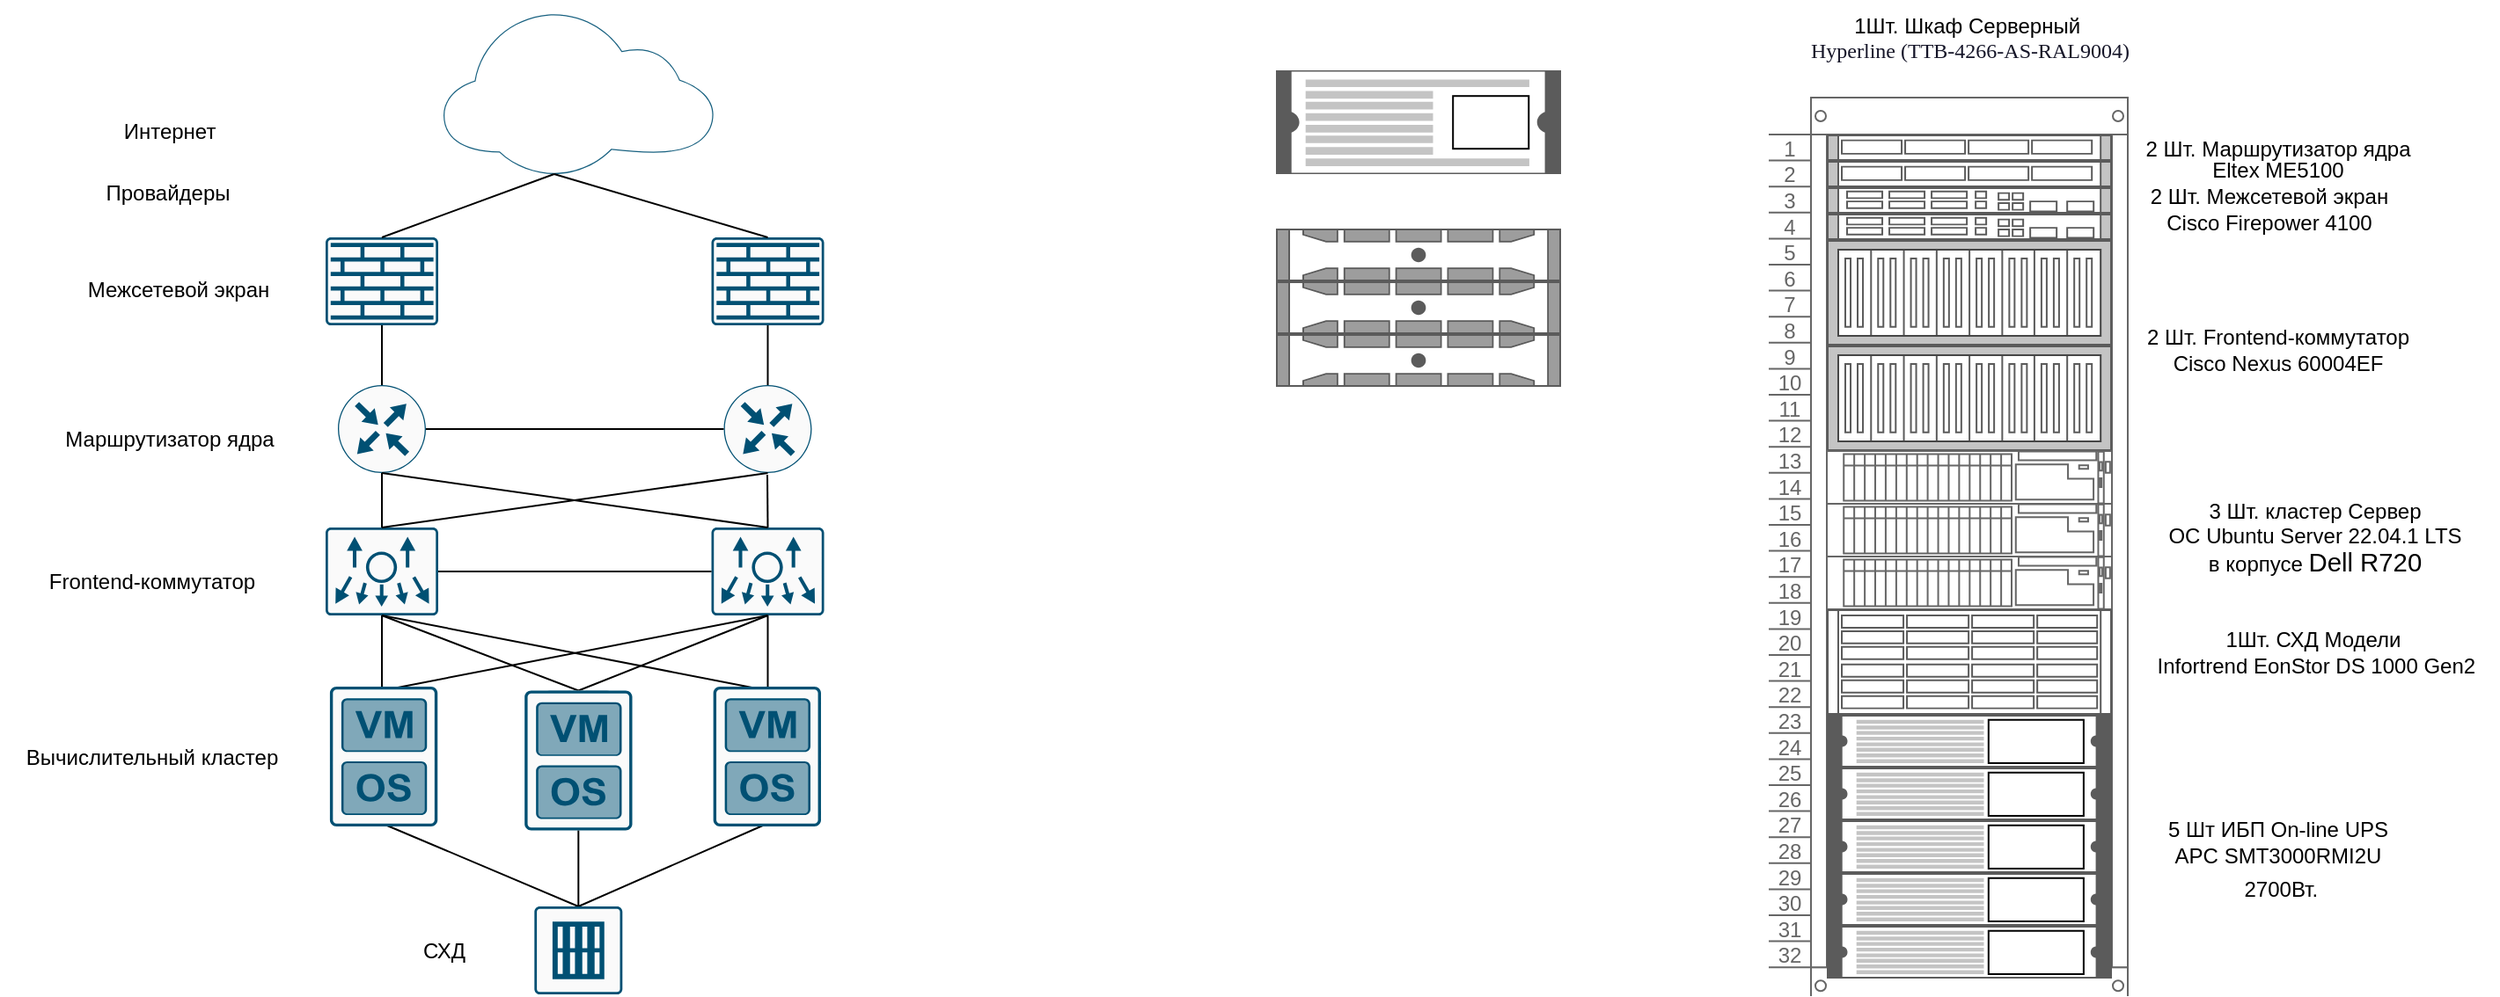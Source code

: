 <mxfile version="20.6.0" type="github">
  <diagram id="DBfRJoXa5LaV-VtZM0GC" name="Страница 1">
    <mxGraphModel dx="2005" dy="659" grid="1" gridSize="10" guides="1" tooltips="1" connect="1" arrows="1" fold="1" page="1" pageScale="1" pageWidth="827" pageHeight="1169" math="0" shadow="0">
      <root>
        <mxCell id="0" />
        <mxCell id="1" parent="0" />
        <mxCell id="QCnQZAr7r_aBpMfSyDfS-2" value="" style="strokeColor=#666666;html=1;verticalLabelPosition=bottom;labelBackgroundColor=#ffffff;verticalAlign=top;outlineConnect=0;shadow=0;dashed=0;shape=mxgraph.rackGeneral.rackCabinet2;fillColor2=#f4f4f4;container=1;collapsible=0;childLayout=rack;allowGaps=1;marginLeft=33;marginRight=9;marginTop=21;marginBottom=22;textColor=#666666;numDisp=ascend;unitNum=32;" parent="1" vertex="1">
          <mxGeometry x="340" y="255.5" width="204" height="219" as="geometry" />
        </mxCell>
        <mxCell id="M1E1veEd-pTocrINzsZx-161" value="" style="shape=mxgraph.rack.cisco.cisco_nexus_6004_switch;html=1;labelPosition=right;align=left;spacingLeft=15;dashed=0;shadow=0;fillColor=#ffffff;fontSize=12;" parent="QCnQZAr7r_aBpMfSyDfS-2" vertex="1">
          <mxGeometry x="33" y="141" width="162" height="60" as="geometry" />
        </mxCell>
        <mxCell id="M1E1veEd-pTocrINzsZx-160" value="" style="shape=mxgraph.rack.cisco.cisco_nexus_6004_switch;html=1;labelPosition=right;align=left;spacingLeft=15;dashed=0;shadow=0;fillColor=#ffffff;fontSize=12;" parent="QCnQZAr7r_aBpMfSyDfS-2" vertex="1">
          <mxGeometry x="33" y="81" width="162" height="60" as="geometry" />
        </mxCell>
        <mxCell id="M1E1veEd-pTocrINzsZx-147" value="" style="shape=mxgraph.rack.cisco.cisco_catalyst_4928_10_gigabit_ethernet_switch;html=1;labelPosition=right;align=left;spacingLeft=15;dashed=0;shadow=0;fillColor=#ffffff;" parent="QCnQZAr7r_aBpMfSyDfS-2" vertex="1">
          <mxGeometry x="33" y="66" width="162" height="15" as="geometry" />
        </mxCell>
        <mxCell id="M1E1veEd-pTocrINzsZx-148" value="" style="shape=mxgraph.rack.cisco.cisco_physical_security_multiservice_platform_1u;html=1;labelPosition=right;align=left;spacingLeft=15;dashed=0;shadow=0;fillColor=#ffffff;" parent="QCnQZAr7r_aBpMfSyDfS-2" vertex="1">
          <mxGeometry x="33" y="36" width="162" height="15" as="geometry" />
        </mxCell>
        <mxCell id="M1E1veEd-pTocrINzsZx-143" value="" style="shape=mxgraph.rack.cisco.cisco_physical_security_multiservice_platform_1u;html=1;labelPosition=right;align=left;spacingLeft=15;dashed=0;shadow=0;fillColor=#ffffff;" parent="QCnQZAr7r_aBpMfSyDfS-2" vertex="1">
          <mxGeometry x="33" y="21" width="162" height="15" as="geometry" />
        </mxCell>
        <mxCell id="M1E1veEd-pTocrINzsZx-145" value="" style="shape=mxgraph.rack.cisco.cisco_catalyst_4928_10_gigabit_ethernet_switch;html=1;labelPosition=right;align=left;spacingLeft=15;dashed=0;shadow=0;fillColor=#ffffff;" parent="QCnQZAr7r_aBpMfSyDfS-2" vertex="1">
          <mxGeometry x="33" y="51" width="162" height="15" as="geometry" />
        </mxCell>
        <mxCell id="M1E1veEd-pTocrINzsZx-5" value="" style="strokeColor=#666666;html=1;labelPosition=right;align=left;spacingLeft=15;shadow=0;dashed=0;outlineConnect=0;shape=mxgraph.rack.dell.poweredge_r740;" parent="QCnQZAr7r_aBpMfSyDfS-2" vertex="1">
          <mxGeometry x="33" y="201" width="162" height="30" as="geometry" />
        </mxCell>
        <mxCell id="M1E1veEd-pTocrINzsZx-7" value="" style="strokeColor=#666666;html=1;labelPosition=right;align=left;spacingLeft=15;shadow=0;dashed=0;outlineConnect=0;shape=mxgraph.rack.dell.poweredge_r740;" parent="QCnQZAr7r_aBpMfSyDfS-2" vertex="1">
          <mxGeometry x="33" y="231" width="162" height="30" as="geometry" />
        </mxCell>
        <mxCell id="M1E1veEd-pTocrINzsZx-6" value="" style="strokeColor=#666666;html=1;labelPosition=right;align=left;spacingLeft=15;shadow=0;dashed=0;outlineConnect=0;shape=mxgraph.rack.dell.poweredge_r740;" parent="QCnQZAr7r_aBpMfSyDfS-2" vertex="1">
          <mxGeometry x="33" y="261" width="162" height="30" as="geometry" />
        </mxCell>
        <mxCell id="QCnQZAr7r_aBpMfSyDfS-10" value="" style="shape=mxgraph.rack.oracle.sun_zfs_storage_7320;html=1;labelPosition=right;align=left;spacingLeft=15;dashed=0;shadow=0;fillColor=#ffffff;labelBackgroundColor=none;fontSize=12;" parent="QCnQZAr7r_aBpMfSyDfS-2" vertex="1">
          <mxGeometry x="33" y="291" width="162" height="60" as="geometry" />
        </mxCell>
        <mxCell id="M1E1veEd-pTocrINzsZx-1" value="" style="shape=mxgraph.rack.apc.apc_smart_ups_1000-3000_va_2u;html=1;labelPosition=right;align=left;spacingLeft=15;dashed=0;shadow=0;fillColor=#ffffff;" parent="QCnQZAr7r_aBpMfSyDfS-2" vertex="1">
          <mxGeometry x="33" y="351" width="162" height="30" as="geometry" />
        </mxCell>
        <mxCell id="M1E1veEd-pTocrINzsZx-2" value="" style="shape=mxgraph.rack.apc.apc_smart_ups_1000-3000_va_2u;html=1;labelPosition=right;align=left;spacingLeft=15;dashed=0;shadow=0;fillColor=#ffffff;" parent="QCnQZAr7r_aBpMfSyDfS-2" vertex="1">
          <mxGeometry x="33" y="381" width="162" height="30" as="geometry" />
        </mxCell>
        <mxCell id="M1E1veEd-pTocrINzsZx-138" value="" style="shape=mxgraph.rack.apc.apc_smart_ups_1000-3000_va_2u;html=1;labelPosition=right;align=left;spacingLeft=15;dashed=0;shadow=0;fillColor=#ffffff;" parent="QCnQZAr7r_aBpMfSyDfS-2" vertex="1">
          <mxGeometry x="33" y="411" width="162" height="30" as="geometry" />
        </mxCell>
        <mxCell id="M1E1veEd-pTocrINzsZx-163" value="" style="shape=mxgraph.rack.apc.apc_smart_ups_1000-3000_va_2u;html=1;labelPosition=right;align=left;spacingLeft=15;dashed=0;shadow=0;fillColor=#ffffff;" parent="QCnQZAr7r_aBpMfSyDfS-2" vertex="1">
          <mxGeometry x="33" y="441" width="162" height="30" as="geometry" />
        </mxCell>
        <mxCell id="M1E1veEd-pTocrINzsZx-164" value="" style="shape=mxgraph.rack.apc.apc_smart_ups_1000-3000_va_2u;html=1;labelPosition=right;align=left;spacingLeft=15;dashed=0;shadow=0;fillColor=#ffffff;" parent="QCnQZAr7r_aBpMfSyDfS-2" vertex="1">
          <mxGeometry x="33" y="471" width="162" height="30" as="geometry" />
        </mxCell>
        <mxCell id="QCnQZAr7r_aBpMfSyDfS-3" value="&lt;font style=&quot;font-size: 12px;&quot;&gt;1Шт. Шкаф Серверный&amp;nbsp;&lt;/font&gt;&lt;h1 style=&quot;border: 0px; font-family: PTRootUIWebRegular; font-weight: 500; margin: 0px; outline: 0px; padding: 0px; vertical-align: baseline; line-height: 30%; color: rgb(21, 21, 40); text-align: start; background-color: rgb(255, 255, 255);&quot; class=&quot;Heading Heading_level_1 ProductPageTitleSection__text&quot;&gt;&lt;font style=&quot;font-size: 12px;&quot;&gt;Hyperline (TTB-4266-AS-RAL9004)&lt;/font&gt;&lt;/h1&gt;" style="text;html=1;align=center;verticalAlign=middle;resizable=0;points=[];autosize=1;strokeColor=none;fillColor=none;" parent="1" vertex="1">
          <mxGeometry x="354" y="200" width="200" height="40" as="geometry" />
        </mxCell>
        <mxCell id="QCnQZAr7r_aBpMfSyDfS-4" value="" style="shape=mxgraph.rack.apc.apc_smart_ups_5000_va_5u;html=1;labelPosition=right;align=left;spacingLeft=15;dashed=0;shadow=0;fillColor=#ffffff;fontSize=12;" parent="1" vertex="1">
          <mxGeometry x="60" y="240" width="162" height="59" as="geometry" />
        </mxCell>
        <mxCell id="QCnQZAr7r_aBpMfSyDfS-7" value="3 Шт.&amp;nbsp;кластер&amp;nbsp;Сервер&lt;br&gt;&lt;span style=&quot;&quot; lang=&quot;EN-US&quot;&gt;OC&lt;/span&gt;&lt;span style=&quot;&quot; lang=&quot;EN-US&quot;&gt; &lt;/span&gt;&lt;span style=&quot;&quot; lang=&quot;EN-US&quot;&gt;Ubuntu&lt;/span&gt;&lt;span style=&quot;&quot; lang=&quot;EN-US&quot;&gt; &lt;/span&gt;&lt;span style=&quot;&quot; lang=&quot;EN-US&quot;&gt;Server&lt;/span&gt; 22.04.1 &lt;span style=&quot;&quot; lang=&quot;EN-US&quot;&gt;LTS&lt;br&gt;в корпусе&amp;nbsp;&lt;/span&gt;&lt;span style=&quot;font-size: 11pt; line-height: 115%; font-family: Calibri, sans-serif;&quot; lang=&quot;EN-US&quot;&gt;Dell R720&lt;/span&gt;&lt;span style=&quot;font-style: italic;&quot; lang=&quot;EN-US&quot;&gt;&lt;br&gt;&lt;/span&gt;" style="text;html=1;align=center;verticalAlign=middle;resizable=0;points=[];autosize=1;strokeColor=none;fillColor=none;fontSize=12;" parent="1" vertex="1">
          <mxGeometry x="555" y="475.5" width="190" height="60" as="geometry" />
        </mxCell>
        <mxCell id="QCnQZAr7r_aBpMfSyDfS-11" value="1Шт. СХД Модели&lt;br&gt;&amp;nbsp;Infortrend EonStor DS 1000 Gen2" style="text;html=1;align=center;verticalAlign=middle;resizable=0;points=[];autosize=1;strokeColor=none;fillColor=none;fontSize=12;" parent="1" vertex="1">
          <mxGeometry x="544" y="551" width="210" height="40" as="geometry" />
        </mxCell>
        <mxCell id="M1E1veEd-pTocrINzsZx-3" value="5 Шт ИБП On-line UPS&lt;br&gt;&lt;span lang=&quot;EN-US&quot;&gt;APC&lt;/span&gt;&lt;span lang=&quot;EN-US&quot;&gt; &lt;/span&gt;&lt;span lang=&quot;EN-US&quot;&gt;SMT&lt;/span&gt;&lt;span&gt;3000&lt;/span&gt;&lt;span lang=&quot;EN-US&quot;&gt;RMI&lt;/span&gt;&lt;span&gt;2&lt;/span&gt;&lt;span lang=&quot;EN-US&quot;&gt;U&lt;/span&gt;&lt;span lang=&quot;EN-US&quot;&gt;&lt;/span&gt;&lt;p style=&quot;line-height: 0%;&quot; class=&quot;MsoNormal&quot;&gt;&lt;span style=&quot;background-color: initial;&quot;&gt;&amp;nbsp;2700Вт.&lt;/span&gt;&lt;br&gt;&lt;/p&gt;" style="text;html=1;align=center;verticalAlign=middle;resizable=0;points=[];autosize=1;strokeColor=none;fillColor=none;" parent="1" vertex="1">
          <mxGeometry x="554" y="655.5" width="150" height="70" as="geometry" />
        </mxCell>
        <mxCell id="M1E1veEd-pTocrINzsZx-4" value="" style="strokeColor=#666666;html=1;labelPosition=right;align=left;spacingLeft=15;shadow=0;dashed=0;outlineConnect=0;shape=mxgraph.rack.dell.poweredge_r730;fontSize=12;" parent="1" vertex="1">
          <mxGeometry x="60" y="360" width="162" height="30" as="geometry" />
        </mxCell>
        <mxCell id="QCnQZAr7r_aBpMfSyDfS-9" value="" style="strokeColor=#666666;html=1;labelPosition=right;align=left;spacingLeft=15;shadow=0;dashed=0;outlineConnect=0;shape=mxgraph.rack.dell.poweredge_r730;fontSize=12;" parent="1" vertex="1">
          <mxGeometry x="60" y="330" width="162" height="30" as="geometry" />
        </mxCell>
        <mxCell id="QCnQZAr7r_aBpMfSyDfS-8" value="" style="strokeColor=#666666;html=1;labelPosition=right;align=left;spacingLeft=15;shadow=0;dashed=0;outlineConnect=0;shape=mxgraph.rack.dell.poweredge_r730;fontSize=12;" parent="1" vertex="1">
          <mxGeometry x="60" y="390" width="162" height="30" as="geometry" />
        </mxCell>
        <mxCell id="M1E1veEd-pTocrINzsZx-11" value="" style="points=[[0,0.64,0],[0.2,0.15,0],[0.4,0.01,0],[0.79,0.25,0],[1,0.65,0],[0.8,0.86,0],[0.41,1,0],[0.16,0.86,0]];verticalLabelPosition=bottom;sketch=0;html=1;verticalAlign=top;aspect=fixed;align=center;pointerEvents=1;shape=mxgraph.cisco19.cloud;fillColor=#186180;strokeColor=none;" parent="1" vertex="1">
          <mxGeometry x="-413" y="207" width="153.33" height="92" as="geometry" />
        </mxCell>
        <mxCell id="M1E1veEd-pTocrINzsZx-12" value="" style="sketch=0;points=[[0.015,0.015,0],[0.985,0.015,0],[0.985,0.985,0],[0.015,0.985,0],[0.25,0,0],[0.5,0,0],[0.75,0,0],[1,0.25,0],[1,0.5,0],[1,0.75,0],[0.75,1,0],[0.5,1,0],[0.25,1,0],[0,0.75,0],[0,0.5,0],[0,0.25,0]];verticalLabelPosition=bottom;html=1;verticalAlign=top;aspect=fixed;align=center;pointerEvents=1;shape=mxgraph.cisco19.rect;prIcon=firewall;fillColor=#FAFAFA;strokeColor=#005073;" parent="1" vertex="1">
          <mxGeometry x="-480" y="335" width="64" height="50" as="geometry" />
        </mxCell>
        <mxCell id="M1E1veEd-pTocrINzsZx-14" value="" style="sketch=0;points=[[0.5,0,0],[1,0.5,0],[0.5,1,0],[0,0.5,0],[0.145,0.145,0],[0.856,0.145,0],[0.855,0.856,0],[0.145,0.855,0]];verticalLabelPosition=bottom;html=1;verticalAlign=top;aspect=fixed;align=center;pointerEvents=1;shape=mxgraph.cisco19.rect;prIcon=router;fillColor=#FAFAFA;strokeColor=#005073;" parent="1" vertex="1">
          <mxGeometry x="-473" y="419" width="50" height="50" as="geometry" />
        </mxCell>
        <mxCell id="M1E1veEd-pTocrINzsZx-16" value="" style="sketch=0;points=[[0.015,0.015,0],[0.985,0.015,0],[0.985,0.985,0],[0.015,0.985,0],[0.25,0,0],[0.5,0,0],[0.75,0,0],[1,0.25,0],[1,0.5,0],[1,0.75,0],[0.75,1,0],[0.5,1,0],[0.25,1,0],[0,0.75,0],[0,0.5,0],[0,0.25,0]];verticalLabelPosition=bottom;html=1;verticalAlign=top;aspect=fixed;align=center;pointerEvents=1;shape=mxgraph.cisco19.rect;prIcon=nexus_1k;fillColor=#FAFAFA;strokeColor=#005073;" parent="1" vertex="1">
          <mxGeometry x="-480" y="500" width="64" height="50" as="geometry" />
        </mxCell>
        <mxCell id="M1E1veEd-pTocrINzsZx-24" value="" style="sketch=0;points=[[0.015,0.015,0],[0.985,0.015,0],[0.985,0.985,0],[0.015,0.985,0],[0.25,0,0],[0.5,0,0],[0.75,0,0],[1,0.25,0],[1,0.5,0],[1,0.75,0],[0.75,1,0],[0.5,1,0],[0.25,1,0],[0,0.75,0],[0,0.5,0],[0,0.25,0]];verticalLabelPosition=bottom;html=1;verticalAlign=top;aspect=fixed;align=center;pointerEvents=1;shape=mxgraph.cisco19.server;fillColor=#005073;strokeColor=none;" parent="1" vertex="1">
          <mxGeometry x="-468.75" y="592.77" width="41.5" height="75.46" as="geometry" />
        </mxCell>
        <mxCell id="M1E1veEd-pTocrINzsZx-25" value="" style="sketch=0;points=[[0.015,0.015,0],[0.985,0.015,0],[0.985,0.985,0],[0.015,0.985,0],[0.25,0,0],[0.5,0,0],[0.75,0,0],[1,0.25,0],[1,0.5,0],[1,0.75,0],[0.75,1,0],[0.5,1,0],[0.25,1,0],[0,0.75,0],[0,0.5,0],[0,0.25,0]];verticalLabelPosition=bottom;html=1;verticalAlign=top;aspect=fixed;align=center;pointerEvents=1;shape=mxgraph.cisco19.server;fillColor=#005073;strokeColor=none;" parent="1" vertex="1">
          <mxGeometry x="-357.08" y="592.77" width="41.5" height="75.46" as="geometry" />
        </mxCell>
        <mxCell id="M1E1veEd-pTocrINzsZx-26" value="" style="sketch=0;points=[[0.015,0.015,0],[0.985,0.015,0],[0.985,0.985,0],[0.015,0.985,0],[0.25,0,0],[0.5,0,0],[0.75,0,0],[1,0.25,0],[1,0.5,0],[1,0.75,0],[0.75,1,0],[0.5,1,0],[0.25,1,0],[0,0.75,0],[0,0.5,0],[0,0.25,0]];verticalLabelPosition=bottom;html=1;verticalAlign=top;aspect=fixed;align=center;pointerEvents=1;shape=mxgraph.cisco19.server;fillColor=#005073;strokeColor=none;" parent="1" vertex="1">
          <mxGeometry x="-249.5" y="592.77" width="41.5" height="75.46" as="geometry" />
        </mxCell>
        <mxCell id="M1E1veEd-pTocrINzsZx-36" value="Интернет" style="text;html=1;align=center;verticalAlign=middle;resizable=0;points=[];autosize=1;strokeColor=none;fillColor=none;" parent="1" vertex="1">
          <mxGeometry x="-609.25" y="260" width="80" height="30" as="geometry" />
        </mxCell>
        <mxCell id="M1E1veEd-pTocrINzsZx-38" value="Межсетевой экран" style="text;html=1;align=center;verticalAlign=middle;resizable=0;points=[];autosize=1;strokeColor=none;fillColor=none;" parent="1" vertex="1">
          <mxGeometry x="-629.25" y="350" width="130" height="30" as="geometry" />
        </mxCell>
        <mxCell id="M1E1veEd-pTocrINzsZx-39" value="Маршрутизатор ядра" style="text;html=1;align=center;verticalAlign=middle;resizable=0;points=[];autosize=1;strokeColor=none;fillColor=none;" parent="1" vertex="1">
          <mxGeometry x="-639.25" y="434.5" width="140" height="30" as="geometry" />
        </mxCell>
        <mxCell id="M1E1veEd-pTocrINzsZx-40" value="Frontend-коммутатор" style="text;html=1;align=center;verticalAlign=middle;resizable=0;points=[];autosize=1;strokeColor=none;fillColor=none;" parent="1" vertex="1">
          <mxGeometry x="-649.25" y="515.5" width="140" height="30" as="geometry" />
        </mxCell>
        <mxCell id="M1E1veEd-pTocrINzsZx-55" value="Вычислительный кластер" style="text;html=1;align=center;verticalAlign=middle;resizable=0;points=[];autosize=1;strokeColor=none;fillColor=none;" parent="1" vertex="1">
          <mxGeometry x="-664.25" y="615.5" width="170" height="30" as="geometry" />
        </mxCell>
        <mxCell id="M1E1veEd-pTocrINzsZx-56" value="СХД" style="text;html=1;align=center;verticalAlign=middle;resizable=0;points=[];autosize=1;strokeColor=none;fillColor=none;" parent="1" vertex="1">
          <mxGeometry x="-438" y="725.5" width="50" height="30" as="geometry" />
        </mxCell>
        <mxCell id="M1E1veEd-pTocrINzsZx-80" value="" style="sketch=0;points=[[0.015,0.015,0],[0.985,0.015,0],[0.985,0.985,0],[0.015,0.985,0],[0.25,0,0],[0.5,0,0],[0.75,0,0],[1,0.25,0],[1,0.5,0],[1,0.75,0],[0.75,1,0],[0.5,1,0],[0.25,1,0],[0,0.75,0],[0,0.5,0],[0,0.25,0]];verticalLabelPosition=bottom;html=1;verticalAlign=top;aspect=fixed;align=center;pointerEvents=1;shape=mxgraph.cisco19.rect;prIcon=firewall;fillColor=#FAFAFA;strokeColor=#005073;" parent="1" vertex="1">
          <mxGeometry x="-260.75" y="335" width="64" height="50" as="geometry" />
        </mxCell>
        <mxCell id="M1E1veEd-pTocrINzsZx-82" value="" style="sketch=0;points=[[0.5,0,0],[1,0.5,0],[0.5,1,0],[0,0.5,0],[0.145,0.145,0],[0.856,0.145,0],[0.855,0.856,0],[0.145,0.855,0]];verticalLabelPosition=bottom;html=1;verticalAlign=top;aspect=fixed;align=center;pointerEvents=1;shape=mxgraph.cisco19.rect;prIcon=router;fillColor=#FAFAFA;strokeColor=#005073;" parent="1" vertex="1">
          <mxGeometry x="-253.75" y="419" width="50" height="50" as="geometry" />
        </mxCell>
        <mxCell id="M1E1veEd-pTocrINzsZx-86" value="" style="sketch=0;points=[[0.015,0.015,0],[0.985,0.015,0],[0.985,0.985,0],[0.015,0.985,0],[0.25,0,0],[0.5,0,0],[0.75,0,0],[1,0.25,0],[1,0.5,0],[1,0.75,0],[0.75,1,0],[0.5,1,0],[0.25,1,0],[0,0.75,0],[0,0.5,0],[0,0.25,0]];verticalLabelPosition=bottom;html=1;verticalAlign=top;aspect=fixed;align=center;pointerEvents=1;shape=mxgraph.cisco19.rect;prIcon=nexus_1k;fillColor=#FAFAFA;strokeColor=#005073;" parent="1" vertex="1">
          <mxGeometry x="-260.75" y="500" width="64" height="50" as="geometry" />
        </mxCell>
        <mxCell id="M1E1veEd-pTocrINzsZx-101" value="" style="endArrow=none;html=1;rounded=0;exitX=0.5;exitY=0;exitDx=0;exitDy=0;exitPerimeter=0;entryX=0.41;entryY=1;entryDx=0;entryDy=0;entryPerimeter=0;" parent="1" source="M1E1veEd-pTocrINzsZx-12" target="M1E1veEd-pTocrINzsZx-11" edge="1">
          <mxGeometry width="50" height="50" relative="1" as="geometry">
            <mxPoint x="-390" y="610" as="sourcePoint" />
            <mxPoint x="-340" y="560" as="targetPoint" />
          </mxGeometry>
        </mxCell>
        <mxCell id="M1E1veEd-pTocrINzsZx-102" value="" style="endArrow=none;html=1;rounded=0;exitX=0.41;exitY=1;exitDx=0;exitDy=0;exitPerimeter=0;entryX=0.5;entryY=0;entryDx=0;entryDy=0;entryPerimeter=0;" parent="1" source="M1E1veEd-pTocrINzsZx-11" target="M1E1veEd-pTocrINzsZx-80" edge="1">
          <mxGeometry width="50" height="50" relative="1" as="geometry">
            <mxPoint x="-320" y="350" as="sourcePoint" />
            <mxPoint x="-270" y="300" as="targetPoint" />
          </mxGeometry>
        </mxCell>
        <mxCell id="M1E1veEd-pTocrINzsZx-104" value="" style="endArrow=none;html=1;rounded=0;entryX=0.5;entryY=0;entryDx=0;entryDy=0;entryPerimeter=0;" parent="1" source="M1E1veEd-pTocrINzsZx-12" target="M1E1veEd-pTocrINzsZx-14" edge="1">
          <mxGeometry width="50" height="50" relative="1" as="geometry">
            <mxPoint x="-466" y="405.5" as="sourcePoint" />
            <mxPoint x="-246.75" y="439.5" as="targetPoint" />
          </mxGeometry>
        </mxCell>
        <mxCell id="M1E1veEd-pTocrINzsZx-105" value="" style="endArrow=none;html=1;rounded=0;entryX=0.5;entryY=1;entryDx=0;entryDy=0;entryPerimeter=0;" parent="1" source="M1E1veEd-pTocrINzsZx-82" target="M1E1veEd-pTocrINzsZx-80" edge="1">
          <mxGeometry width="50" height="50" relative="1" as="geometry">
            <mxPoint x="-390" y="520" as="sourcePoint" />
            <mxPoint x="-340" y="470" as="targetPoint" />
          </mxGeometry>
        </mxCell>
        <mxCell id="M1E1veEd-pTocrINzsZx-106" value="" style="endArrow=none;html=1;rounded=0;exitX=0.5;exitY=1;exitDx=0;exitDy=0;exitPerimeter=0;entryX=0.5;entryY=0;entryDx=0;entryDy=0;entryPerimeter=0;" parent="1" source="M1E1veEd-pTocrINzsZx-14" target="M1E1veEd-pTocrINzsZx-86" edge="1">
          <mxGeometry width="50" height="50" relative="1" as="geometry">
            <mxPoint x="-400" y="500" as="sourcePoint" />
            <mxPoint x="-350" y="450" as="targetPoint" />
          </mxGeometry>
        </mxCell>
        <mxCell id="M1E1veEd-pTocrINzsZx-107" value="" style="endArrow=none;html=1;rounded=0;exitX=0.5;exitY=0;exitDx=0;exitDy=0;exitPerimeter=0;entryX=0.5;entryY=1;entryDx=0;entryDy=0;entryPerimeter=0;" parent="1" source="M1E1veEd-pTocrINzsZx-16" target="M1E1veEd-pTocrINzsZx-82" edge="1">
          <mxGeometry width="50" height="50" relative="1" as="geometry">
            <mxPoint x="-380" y="540" as="sourcePoint" />
            <mxPoint x="-448" y="460" as="targetPoint" />
          </mxGeometry>
        </mxCell>
        <mxCell id="M1E1veEd-pTocrINzsZx-108" value="" style="endArrow=none;html=1;rounded=0;exitX=0.5;exitY=0;exitDx=0;exitDy=0;exitPerimeter=0;entryX=0.5;entryY=1;entryDx=0;entryDy=0;entryPerimeter=0;" parent="1" source="M1E1veEd-pTocrINzsZx-16" target="M1E1veEd-pTocrINzsZx-14" edge="1">
          <mxGeometry width="50" height="50" relative="1" as="geometry">
            <mxPoint x="-390" y="520" as="sourcePoint" />
            <mxPoint x="-340" y="470" as="targetPoint" />
          </mxGeometry>
        </mxCell>
        <mxCell id="M1E1veEd-pTocrINzsZx-109" value="" style="endArrow=none;html=1;rounded=0;exitX=0.5;exitY=0;exitDx=0;exitDy=0;exitPerimeter=0;" parent="1" source="M1E1veEd-pTocrINzsZx-86" edge="1">
          <mxGeometry width="50" height="50" relative="1" as="geometry">
            <mxPoint x="-390" y="520" as="sourcePoint" />
            <mxPoint x="-229" y="470" as="targetPoint" />
          </mxGeometry>
        </mxCell>
        <mxCell id="M1E1veEd-pTocrINzsZx-110" value="" style="endArrow=none;html=1;rounded=0;exitX=0.5;exitY=1;exitDx=0;exitDy=0;exitPerimeter=0;entryX=0.5;entryY=0;entryDx=0;entryDy=0;entryPerimeter=0;" parent="1" source="M1E1veEd-pTocrINzsZx-16" target="M1E1veEd-pTocrINzsZx-24" edge="1">
          <mxGeometry width="50" height="50" relative="1" as="geometry">
            <mxPoint x="-330" y="590" as="sourcePoint" />
            <mxPoint x="-280" y="540" as="targetPoint" />
          </mxGeometry>
        </mxCell>
        <mxCell id="M1E1veEd-pTocrINzsZx-111" value="" style="endArrow=none;html=1;rounded=0;entryX=0.5;entryY=1;entryDx=0;entryDy=0;entryPerimeter=0;exitX=0.5;exitY=0;exitDx=0;exitDy=0;exitPerimeter=0;" parent="1" source="M1E1veEd-pTocrINzsZx-26" target="M1E1veEd-pTocrINzsZx-86" edge="1">
          <mxGeometry width="50" height="50" relative="1" as="geometry">
            <mxPoint x="-320.0" y="600" as="sourcePoint" />
            <mxPoint x="-270.0" y="550" as="targetPoint" />
          </mxGeometry>
        </mxCell>
        <mxCell id="M1E1veEd-pTocrINzsZx-112" value="" style="endArrow=none;html=1;rounded=0;entryX=0.5;entryY=1;entryDx=0;entryDy=0;entryPerimeter=0;exitX=0.5;exitY=0;exitDx=0;exitDy=0;exitPerimeter=0;" parent="1" source="M1E1veEd-pTocrINzsZx-25" target="M1E1veEd-pTocrINzsZx-86" edge="1">
          <mxGeometry width="50" height="50" relative="1" as="geometry">
            <mxPoint x="-310.0" y="610" as="sourcePoint" />
            <mxPoint x="-260.0" y="560" as="targetPoint" />
          </mxGeometry>
        </mxCell>
        <mxCell id="M1E1veEd-pTocrINzsZx-113" value="" style="endArrow=none;html=1;rounded=0;entryX=0.5;entryY=1;entryDx=0;entryDy=0;entryPerimeter=0;exitX=0.5;exitY=0;exitDx=0;exitDy=0;exitPerimeter=0;" parent="1" source="M1E1veEd-pTocrINzsZx-24" target="M1E1veEd-pTocrINzsZx-86" edge="1">
          <mxGeometry width="50" height="50" relative="1" as="geometry">
            <mxPoint x="-300.0" y="620" as="sourcePoint" />
            <mxPoint x="-250.0" y="570" as="targetPoint" />
          </mxGeometry>
        </mxCell>
        <mxCell id="M1E1veEd-pTocrINzsZx-114" value="" style="endArrow=none;html=1;rounded=0;exitX=0.5;exitY=1;exitDx=0;exitDy=0;exitPerimeter=0;entryX=0.5;entryY=0;entryDx=0;entryDy=0;entryPerimeter=0;" parent="1" source="M1E1veEd-pTocrINzsZx-16" target="M1E1veEd-pTocrINzsZx-25" edge="1">
          <mxGeometry width="50" height="50" relative="1" as="geometry">
            <mxPoint x="-290.0" y="630" as="sourcePoint" />
            <mxPoint x="-240.0" y="580" as="targetPoint" />
          </mxGeometry>
        </mxCell>
        <mxCell id="M1E1veEd-pTocrINzsZx-115" value="" style="endArrow=none;html=1;rounded=0;entryX=0.5;entryY=0;entryDx=0;entryDy=0;entryPerimeter=0;exitX=0.5;exitY=1;exitDx=0;exitDy=0;exitPerimeter=0;" parent="1" source="M1E1veEd-pTocrINzsZx-16" target="M1E1veEd-pTocrINzsZx-26" edge="1">
          <mxGeometry width="50" height="50" relative="1" as="geometry">
            <mxPoint x="-280.0" y="640" as="sourcePoint" />
            <mxPoint x="-230.0" y="590" as="targetPoint" />
          </mxGeometry>
        </mxCell>
        <mxCell id="M1E1veEd-pTocrINzsZx-116" value="" style="endArrow=none;html=1;rounded=0;exitX=1;exitY=0.5;exitDx=0;exitDy=0;exitPerimeter=0;entryX=0;entryY=0.5;entryDx=0;entryDy=0;entryPerimeter=0;" parent="1" source="M1E1veEd-pTocrINzsZx-14" target="M1E1veEd-pTocrINzsZx-82" edge="1">
          <mxGeometry width="50" height="50" relative="1" as="geometry">
            <mxPoint x="-390" y="520" as="sourcePoint" />
            <mxPoint x="-340" y="470" as="targetPoint" />
          </mxGeometry>
        </mxCell>
        <mxCell id="M1E1veEd-pTocrINzsZx-117" value="" style="endArrow=none;html=1;rounded=0;exitX=1;exitY=0.5;exitDx=0;exitDy=0;exitPerimeter=0;entryX=0;entryY=0.5;entryDx=0;entryDy=0;entryPerimeter=0;" parent="1" source="M1E1veEd-pTocrINzsZx-16" target="M1E1veEd-pTocrINzsZx-86" edge="1">
          <mxGeometry width="50" height="50" relative="1" as="geometry">
            <mxPoint x="-390" y="520" as="sourcePoint" />
            <mxPoint x="-340" y="470" as="targetPoint" />
          </mxGeometry>
        </mxCell>
        <mxCell id="M1E1veEd-pTocrINzsZx-118" value="" style="endArrow=none;html=1;rounded=0;exitX=0.5;exitY=0;exitDx=0;exitDy=0;exitPerimeter=0;entryX=0.5;entryY=1;entryDx=0;entryDy=0;entryPerimeter=0;" parent="1" source="M1E1veEd-pTocrINzsZx-136" target="M1E1veEd-pTocrINzsZx-24" edge="1">
          <mxGeometry width="50" height="50" relative="1" as="geometry">
            <mxPoint x="-374.25" y="710" as="sourcePoint" />
            <mxPoint x="-530" y="605.5" as="targetPoint" />
          </mxGeometry>
        </mxCell>
        <mxCell id="M1E1veEd-pTocrINzsZx-120" value="" style="endArrow=none;html=1;rounded=0;exitX=0.5;exitY=0;exitDx=0;exitDy=0;exitPerimeter=0;entryX=0.5;entryY=1;entryDx=0;entryDy=0;entryPerimeter=0;" parent="1" source="M1E1veEd-pTocrINzsZx-136" target="M1E1veEd-pTocrINzsZx-25" edge="1">
          <mxGeometry width="50" height="50" relative="1" as="geometry">
            <mxPoint x="-305" y="710" as="sourcePoint" />
            <mxPoint x="-510.0" y="625.5" as="targetPoint" />
          </mxGeometry>
        </mxCell>
        <mxCell id="M1E1veEd-pTocrINzsZx-129" value="" style="endArrow=none;html=1;rounded=0;entryX=0.5;entryY=1;entryDx=0;entryDy=0;entryPerimeter=0;exitX=0.5;exitY=0;exitDx=0;exitDy=0;exitPerimeter=0;" parent="1" source="M1E1veEd-pTocrINzsZx-136" target="M1E1veEd-pTocrINzsZx-26" edge="1">
          <mxGeometry width="50" height="50" relative="1" as="geometry">
            <mxPoint x="-374.25" y="710" as="sourcePoint" />
            <mxPoint x="-350" y="620" as="targetPoint" />
          </mxGeometry>
        </mxCell>
        <mxCell id="M1E1veEd-pTocrINzsZx-136" value="" style="sketch=0;points=[[0.015,0.015,0],[0.985,0.015,0],[0.985,0.985,0],[0.015,0.985,0],[0.25,0,0],[0.5,0,0],[0.75,0,0],[1,0.25,0],[1,0.5,0],[1,0.75,0],[0.75,1,0],[0.5,1,0],[0.25,1,0],[0,0.75,0],[0,0.5,0],[0,0.25,0]];verticalLabelPosition=bottom;html=1;verticalAlign=top;aspect=fixed;align=center;pointerEvents=1;shape=mxgraph.cisco19.rect;prIcon=blade_server;fillColor=#FAFAFA;strokeColor=#005073;" parent="1" vertex="1">
          <mxGeometry x="-361.34" y="715.5" width="50" height="50" as="geometry" />
        </mxCell>
        <mxCell id="M1E1veEd-pTocrINzsZx-141" value="&lt;p style=&quot;line-height: 50%;&quot;&gt;2 Шт.&amp;nbsp;&lt;span style=&quot;background-color: initial;&quot;&gt;Маршрутизатор ядра&lt;/span&gt;&lt;br&gt;&lt;br&gt;&lt;span&gt;Eltex ME5100&lt;/span&gt;&lt;/p&gt;" style="text;html=1;align=center;verticalAlign=middle;resizable=0;points=[];autosize=1;strokeColor=none;fillColor=none;" parent="1" vertex="1">
          <mxGeometry x="544" y="260" width="170" height="60" as="geometry" />
        </mxCell>
        <mxCell id="M1E1veEd-pTocrINzsZx-144" value="2 Шт. Межсетевой экран&lt;br&gt;Cisco Firepower 4100" style="text;html=1;align=center;verticalAlign=middle;resizable=0;points=[];autosize=1;strokeColor=none;fillColor=none;" parent="1" vertex="1">
          <mxGeometry x="544" y="299" width="160" height="40" as="geometry" />
        </mxCell>
        <mxCell id="M1E1veEd-pTocrINzsZx-155" value="Провайдеры" style="text;html=1;align=center;verticalAlign=middle;resizable=0;points=[];autosize=1;strokeColor=none;fillColor=none;fontSize=12;" parent="1" vertex="1">
          <mxGeometry x="-615" y="295" width="90" height="30" as="geometry" />
        </mxCell>
        <mxCell id="M1E1veEd-pTocrINzsZx-156" value="" style="sketch=0;points=[[0.015,0.015,0],[0.985,0.015,0],[0.985,0.985,0],[0.015,0.985,0],[0.25,0,0],[0.5,0,0],[0.75,0,0],[1,0.25,0],[1,0.5,0],[1,0.75,0],[0.75,1,0],[0.5,1,0],[0.25,1,0],[0,0.75,0],[0,0.5,0],[0,0.25,0]];verticalLabelPosition=bottom;html=1;verticalAlign=top;aspect=fixed;align=center;pointerEvents=1;shape=mxgraph.cisco19.rect;prIcon=hypervisor;fillColor=#FAFAFA;strokeColor=#005073;fontSize=12;" parent="1" vertex="1">
          <mxGeometry x="-477.54" y="590.5" width="61.16" height="79.5" as="geometry" />
        </mxCell>
        <mxCell id="M1E1veEd-pTocrINzsZx-157" value="" style="sketch=0;points=[[0.015,0.015,0],[0.985,0.015,0],[0.985,0.985,0],[0.015,0.985,0],[0.25,0,0],[0.5,0,0],[0.75,0,0],[1,0.25,0],[1,0.5,0],[1,0.75,0],[0.75,1,0],[0.5,1,0],[0.25,1,0],[0,0.75,0],[0,0.5,0],[0,0.25,0]];verticalLabelPosition=bottom;html=1;verticalAlign=top;aspect=fixed;align=center;pointerEvents=1;shape=mxgraph.cisco19.rect;prIcon=hypervisor;fillColor=#FAFAFA;strokeColor=#005073;fontSize=12;" parent="1" vertex="1">
          <mxGeometry x="-366.91" y="592.77" width="61.16" height="79.5" as="geometry" />
        </mxCell>
        <mxCell id="M1E1veEd-pTocrINzsZx-159" value="" style="sketch=0;points=[[0.015,0.015,0],[0.985,0.015,0],[0.985,0.985,0],[0.015,0.985,0],[0.25,0,0],[0.5,0,0],[0.75,0,0],[1,0.25,0],[1,0.5,0],[1,0.75,0],[0.75,1,0],[0.5,1,0],[0.25,1,0],[0,0.75,0],[0,0.5,0],[0,0.25,0]];verticalLabelPosition=bottom;html=1;verticalAlign=top;aspect=fixed;align=center;pointerEvents=1;shape=mxgraph.cisco19.rect;prIcon=hypervisor;fillColor=#FAFAFA;strokeColor=#005073;fontSize=12;" parent="1" vertex="1">
          <mxGeometry x="-259.67" y="590.5" width="61.16" height="79.5" as="geometry" />
        </mxCell>
        <mxCell id="M1E1veEd-pTocrINzsZx-162" value="2 Шт. Frontend-коммутатор&lt;br&gt;Cisco Nexus 60004EF" style="text;html=1;align=center;verticalAlign=middle;resizable=0;points=[];autosize=1;strokeColor=none;fillColor=none;fontSize=12;" parent="1" vertex="1">
          <mxGeometry x="544" y="379" width="170" height="40" as="geometry" />
        </mxCell>
      </root>
    </mxGraphModel>
  </diagram>
</mxfile>
